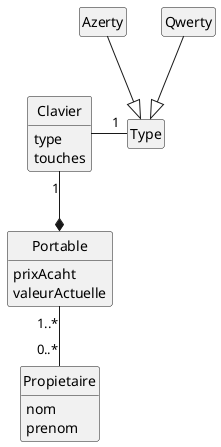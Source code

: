 @startuml

hide circle
hide empty methods
hide empty attributes

class Portable {
    prixAcaht
    valeurActuelle
}

class Type {

}

Azerty --|> Type
Qwerty --|> Type


class Clavier {
    type
    touches
}

Clavier - "1" Type

class Propietaire {
    nom
    prenom
}

Portable "1..*" -- "0..*" Propietaire
Clavier "1" --* " " Portable

@enduml
